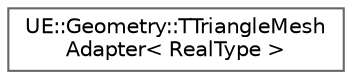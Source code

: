 digraph "Graphical Class Hierarchy"
{
 // INTERACTIVE_SVG=YES
 // LATEX_PDF_SIZE
  bgcolor="transparent";
  edge [fontname=Helvetica,fontsize=10,labelfontname=Helvetica,labelfontsize=10];
  node [fontname=Helvetica,fontsize=10,shape=box,height=0.2,width=0.4];
  rankdir="LR";
  Node0 [id="Node000000",label="UE::Geometry::TTriangleMesh\lAdapter\< RealType \>",height=0.2,width=0.4,color="grey40", fillcolor="white", style="filled",URL="$df/dae/structUE_1_1Geometry_1_1TTriangleMeshAdapter.html",tooltip="Most generic / lazy example of a triangle mesh adapter; possibly useful for prototyping / building on..."];
}
